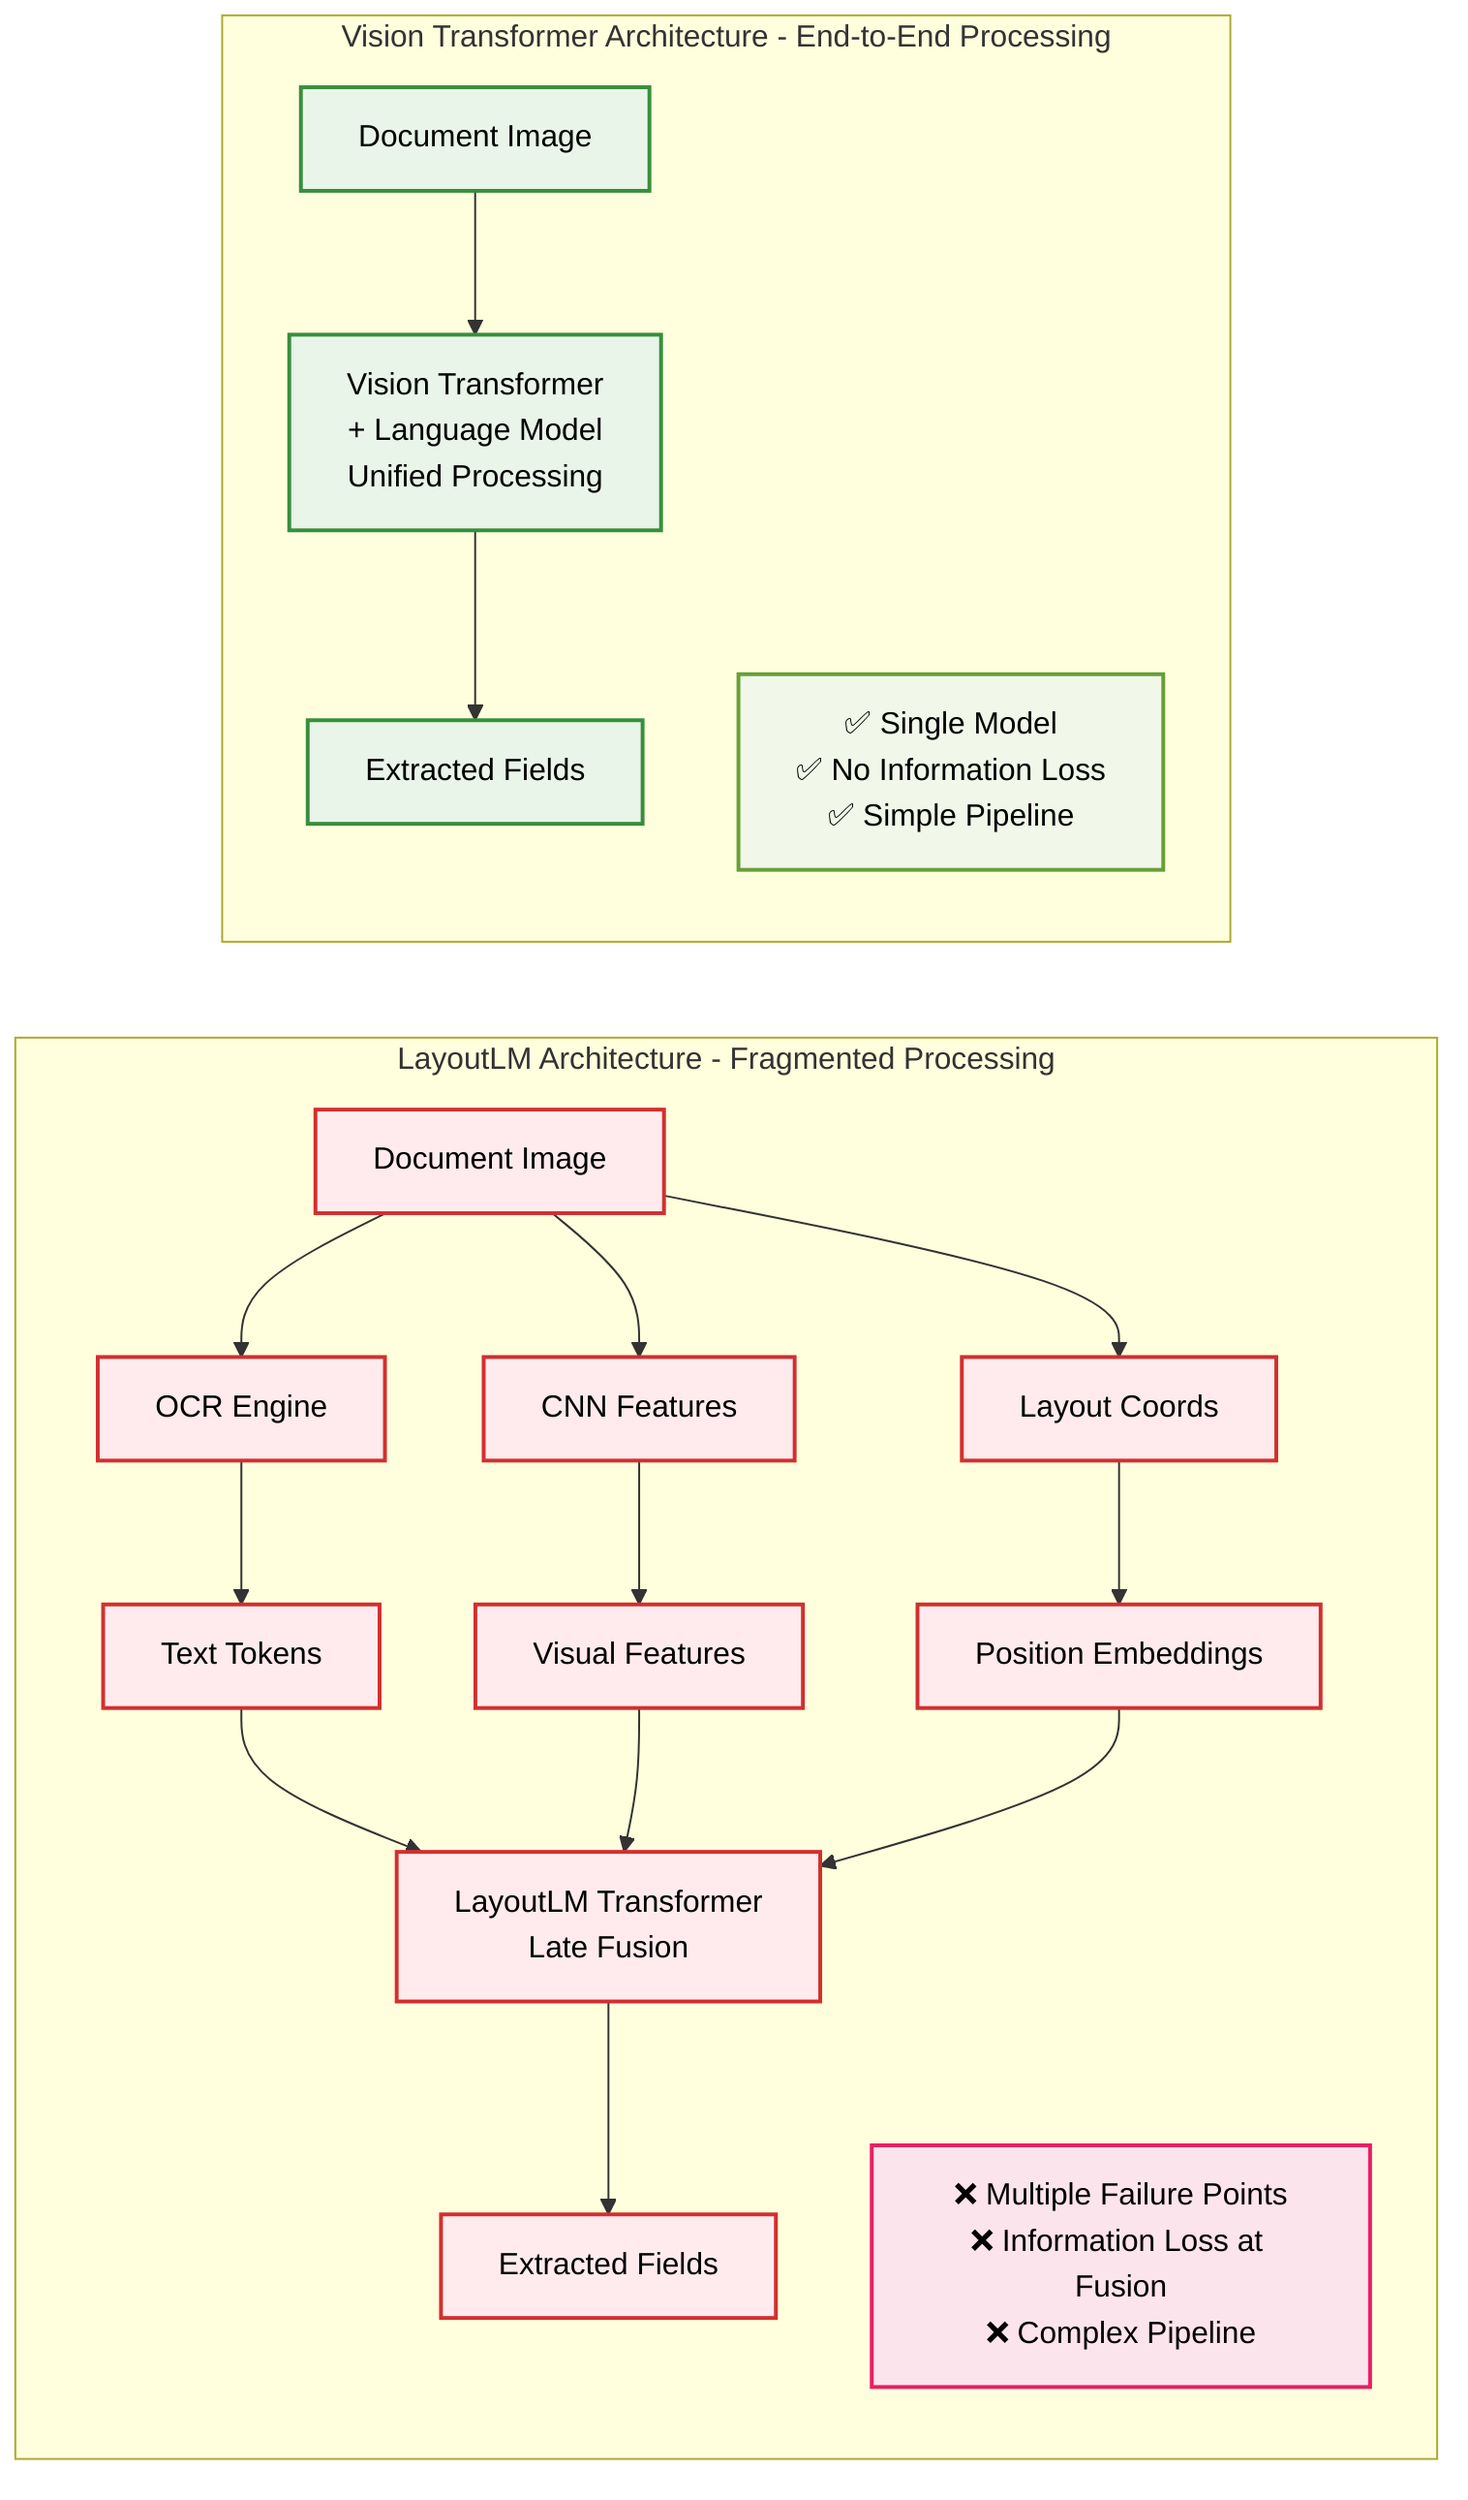 graph LR
    subgraph layoutlm ["LayoutLM Architecture - Fragmented Processing"]
        direction TB
        L1[Document Image] --> L2A[OCR Engine]
        L1 --> L2B[CNN Features] 
        L1 --> L2C[Layout Coords]
        
        L2A --> L3A[Text Tokens]
        L2B --> L3B[Visual Features]
        L2C --> L3C[Position Embeddings]
        
        L3A --> L4[LayoutLM Transformer<br/>Late Fusion]
        L3B --> L4
        L3C --> L4
        
        L4 --> L5[Extracted Fields]
        
        L6[❌ Multiple Failure Points<br/>❌ Information Loss at Fusion<br/>❌ Complex Pipeline]
    end
    
    subgraph vit ["Vision Transformer Architecture - End-to-End Processing"]
        direction TB
        V1[Document Image] --> V2[Vision Transformer<br/>+ Language Model<br/>Unified Processing]
        V2 --> V3[Extracted Fields]
        
        V4[✅ Single Model<br/>✅ No Information Loss<br/>✅ Simple Pipeline]
    end
    
    %% Styling
    classDef layoutlmNode fill:#ffebee,stroke:#d32f2f,stroke-width:2px,color:#000
    classDef vitNode fill:#e8f5e8,stroke:#388e3c,stroke-width:2px,color:#000
    classDef issues fill:#fce4ec,stroke:#e91e63,stroke-width:2px,color:#000
    classDef benefits fill:#f1f8e9,stroke:#689f38,stroke-width:2px,color:#000
    
    class L1,L2A,L2B,L2C,L3A,L3B,L3C,L4,L5 layoutlmNode
    class V1,V2,V3 vitNode
    class L6 issues
    class V4 benefits